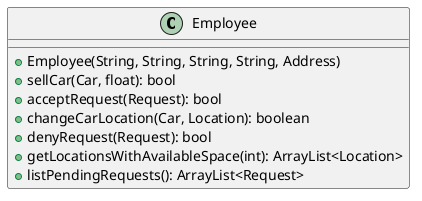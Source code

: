 @startuml
class Employee {
    +Employee(String, String, String, String, Address)
    +sellCar(Car, float): bool
    +acceptRequest(Request): bool
    +changeCarLocation(Car, Location): boolean
    +denyRequest(Request): bool
    +getLocationsWithAvailableSpace(int): ArrayList<Location>
    +listPendingRequests(): ArrayList<Request>
}
@enduml